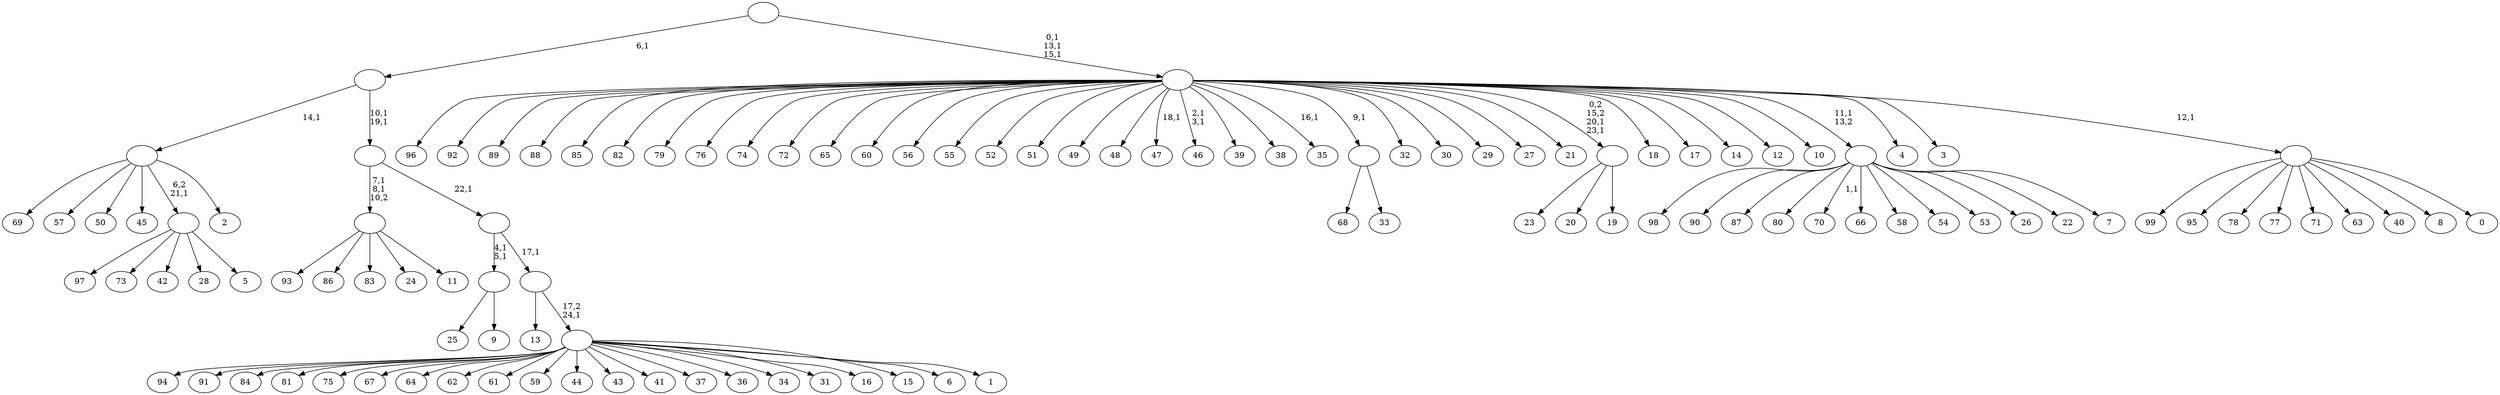 digraph T {
	125 [label="99"]
	124 [label="98"]
	123 [label="97"]
	122 [label="96"]
	121 [label="95"]
	120 [label="94"]
	119 [label="93"]
	118 [label="92"]
	117 [label="91"]
	116 [label="90"]
	115 [label="89"]
	114 [label="88"]
	113 [label="87"]
	112 [label="86"]
	111 [label="85"]
	110 [label="84"]
	109 [label="83"]
	108 [label="82"]
	107 [label="81"]
	106 [label="80"]
	105 [label="79"]
	104 [label="78"]
	103 [label="77"]
	102 [label="76"]
	101 [label="75"]
	100 [label="74"]
	99 [label="73"]
	98 [label="72"]
	97 [label="71"]
	96 [label="70"]
	94 [label="69"]
	93 [label="68"]
	92 [label="67"]
	91 [label="66"]
	90 [label="65"]
	89 [label="64"]
	88 [label="63"]
	87 [label="62"]
	86 [label="61"]
	85 [label="60"]
	84 [label="59"]
	83 [label="58"]
	82 [label="57"]
	81 [label="56"]
	80 [label="55"]
	79 [label="54"]
	78 [label="53"]
	77 [label="52"]
	76 [label="51"]
	75 [label="50"]
	74 [label="49"]
	73 [label="48"]
	72 [label="47"]
	70 [label="46"]
	67 [label="45"]
	66 [label="44"]
	65 [label="43"]
	64 [label="42"]
	63 [label="41"]
	62 [label="40"]
	61 [label="39"]
	60 [label="38"]
	59 [label="37"]
	58 [label="36"]
	57 [label="35"]
	55 [label="34"]
	54 [label="33"]
	53 [label=""]
	52 [label="32"]
	51 [label="31"]
	50 [label="30"]
	49 [label="29"]
	48 [label="28"]
	47 [label="27"]
	46 [label="26"]
	45 [label="25"]
	44 [label="24"]
	43 [label="23"]
	42 [label="22"]
	41 [label="21"]
	40 [label="20"]
	39 [label="19"]
	38 [label=""]
	36 [label="18"]
	35 [label="17"]
	34 [label="16"]
	33 [label="15"]
	32 [label="14"]
	31 [label="13"]
	30 [label="12"]
	29 [label="11"]
	28 [label=""]
	26 [label="10"]
	25 [label="9"]
	24 [label=""]
	22 [label="8"]
	21 [label="7"]
	20 [label=""]
	19 [label="6"]
	18 [label="5"]
	17 [label=""]
	16 [label="4"]
	15 [label="3"]
	14 [label="2"]
	13 [label=""]
	12 [label="1"]
	11 [label=""]
	10 [label=""]
	9 [label=""]
	8 [label=""]
	6 [label=""]
	5 [label="0"]
	4 [label=""]
	3 [label=""]
	0 [label=""]
	53 -> 93 [label=""]
	53 -> 54 [label=""]
	38 -> 43 [label=""]
	38 -> 40 [label=""]
	38 -> 39 [label=""]
	28 -> 119 [label=""]
	28 -> 112 [label=""]
	28 -> 109 [label=""]
	28 -> 44 [label=""]
	28 -> 29 [label=""]
	24 -> 45 [label=""]
	24 -> 25 [label=""]
	20 -> 96 [label="1,1"]
	20 -> 124 [label=""]
	20 -> 116 [label=""]
	20 -> 113 [label=""]
	20 -> 106 [label=""]
	20 -> 91 [label=""]
	20 -> 83 [label=""]
	20 -> 79 [label=""]
	20 -> 78 [label=""]
	20 -> 46 [label=""]
	20 -> 42 [label=""]
	20 -> 21 [label=""]
	17 -> 123 [label=""]
	17 -> 99 [label=""]
	17 -> 64 [label=""]
	17 -> 48 [label=""]
	17 -> 18 [label=""]
	13 -> 94 [label=""]
	13 -> 82 [label=""]
	13 -> 75 [label=""]
	13 -> 67 [label=""]
	13 -> 17 [label="6,2\n21,1"]
	13 -> 14 [label=""]
	11 -> 120 [label=""]
	11 -> 117 [label=""]
	11 -> 110 [label=""]
	11 -> 107 [label=""]
	11 -> 101 [label=""]
	11 -> 92 [label=""]
	11 -> 89 [label=""]
	11 -> 87 [label=""]
	11 -> 86 [label=""]
	11 -> 84 [label=""]
	11 -> 66 [label=""]
	11 -> 65 [label=""]
	11 -> 63 [label=""]
	11 -> 59 [label=""]
	11 -> 58 [label=""]
	11 -> 55 [label=""]
	11 -> 51 [label=""]
	11 -> 34 [label=""]
	11 -> 33 [label=""]
	11 -> 19 [label=""]
	11 -> 12 [label=""]
	10 -> 31 [label=""]
	10 -> 11 [label="17,2\n24,1"]
	9 -> 24 [label="4,1\n5,1"]
	9 -> 10 [label="17,1"]
	8 -> 28 [label="7,1\n8,1\n10,2"]
	8 -> 9 [label="22,1"]
	6 -> 8 [label="10,1\n19,1"]
	6 -> 13 [label="14,1"]
	4 -> 125 [label=""]
	4 -> 121 [label=""]
	4 -> 104 [label=""]
	4 -> 103 [label=""]
	4 -> 97 [label=""]
	4 -> 88 [label=""]
	4 -> 62 [label=""]
	4 -> 22 [label=""]
	4 -> 5 [label=""]
	3 -> 38 [label="0,2\n15,2\n20,1\n23,1"]
	3 -> 57 [label="16,1"]
	3 -> 70 [label="2,1\n3,1"]
	3 -> 72 [label="18,1"]
	3 -> 122 [label=""]
	3 -> 118 [label=""]
	3 -> 115 [label=""]
	3 -> 114 [label=""]
	3 -> 111 [label=""]
	3 -> 108 [label=""]
	3 -> 105 [label=""]
	3 -> 102 [label=""]
	3 -> 100 [label=""]
	3 -> 98 [label=""]
	3 -> 90 [label=""]
	3 -> 85 [label=""]
	3 -> 81 [label=""]
	3 -> 80 [label=""]
	3 -> 77 [label=""]
	3 -> 76 [label=""]
	3 -> 74 [label=""]
	3 -> 73 [label=""]
	3 -> 61 [label=""]
	3 -> 60 [label=""]
	3 -> 53 [label="9,1"]
	3 -> 52 [label=""]
	3 -> 50 [label=""]
	3 -> 49 [label=""]
	3 -> 47 [label=""]
	3 -> 41 [label=""]
	3 -> 36 [label=""]
	3 -> 35 [label=""]
	3 -> 32 [label=""]
	3 -> 30 [label=""]
	3 -> 26 [label=""]
	3 -> 20 [label="11,1\n13,2"]
	3 -> 16 [label=""]
	3 -> 15 [label=""]
	3 -> 4 [label="12,1"]
	0 -> 3 [label="0,1\n13,1\n15,1"]
	0 -> 6 [label="6,1"]
}
